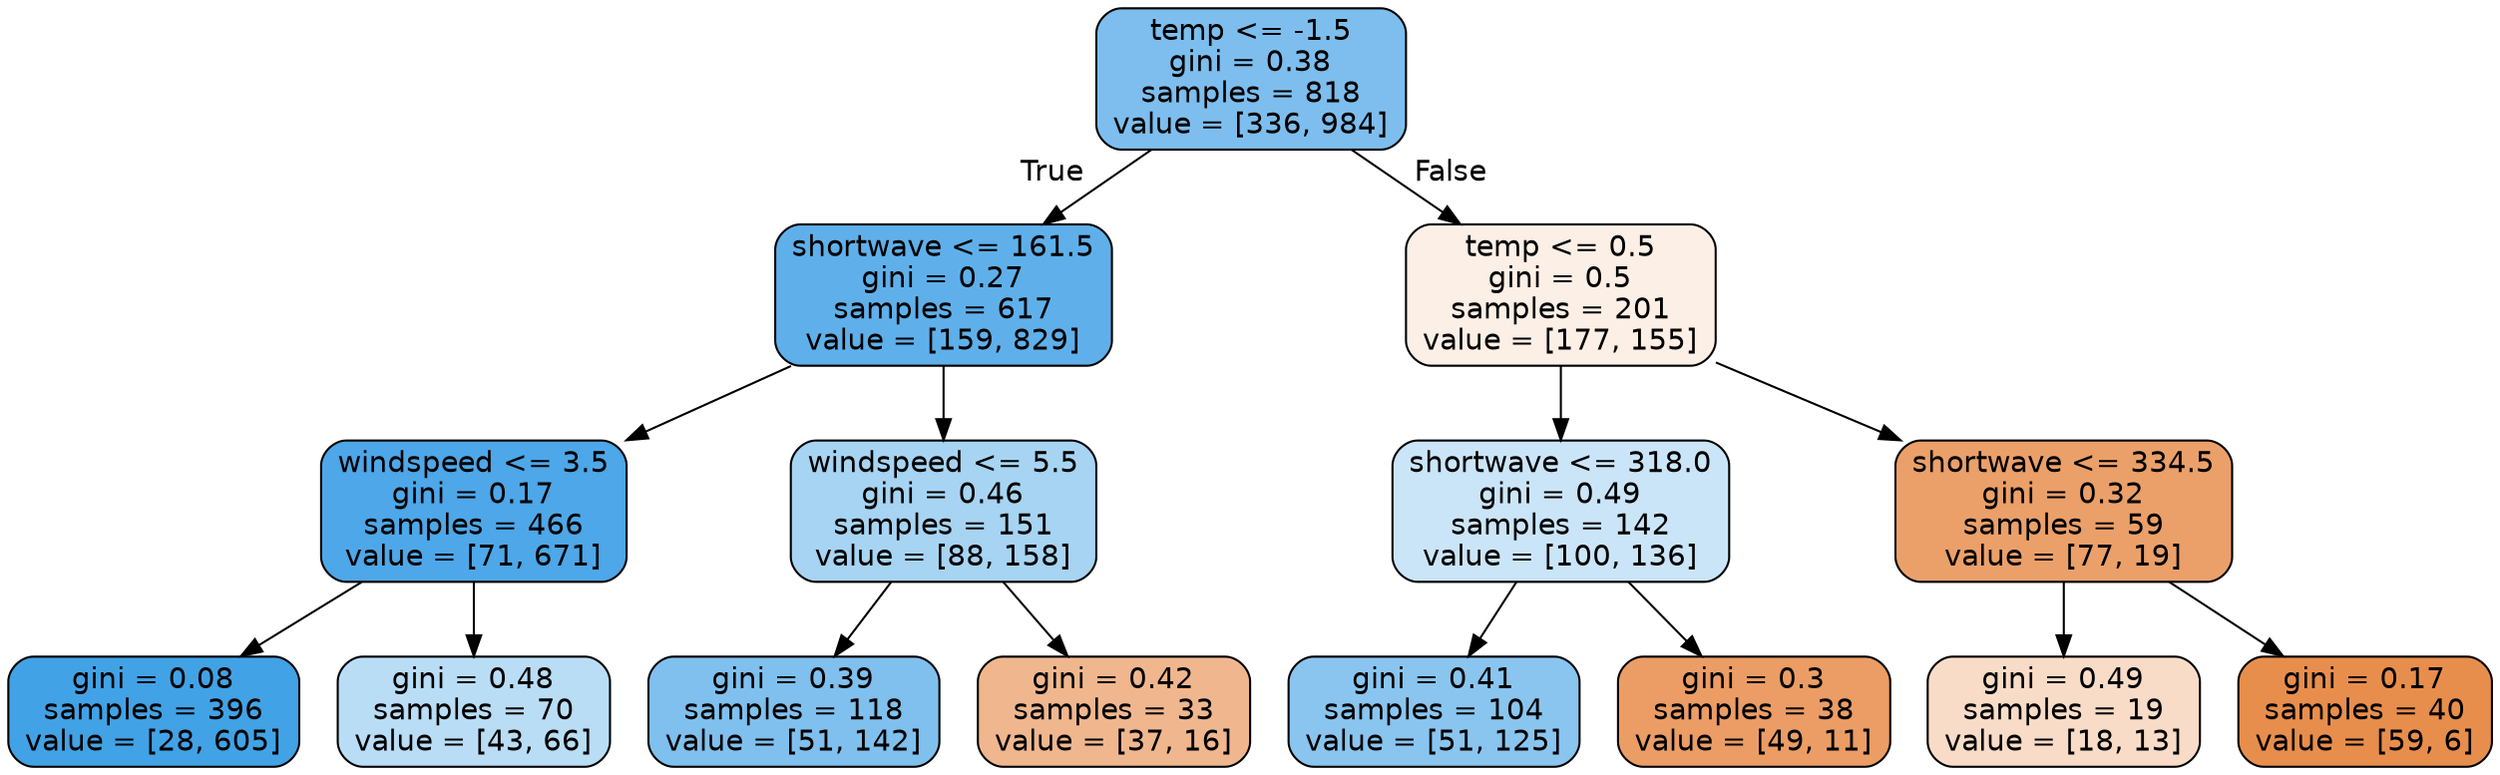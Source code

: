 digraph Tree {
node [shape=box, style="filled, rounded", color="black", fontname="helvetica"] ;
edge [fontname="helvetica"] ;
0 [label="temp <= -1.5\ngini = 0.38\nsamples = 818\nvalue = [336, 984]", fillcolor="#7dbeee"] ;
1 [label="shortwave <= 161.5\ngini = 0.27\nsamples = 617\nvalue = [159, 829]", fillcolor="#5fb0ea"] ;
0 -> 1 [labeldistance=2.5, labelangle=45, headlabel="True"] ;
2 [label="windspeed <= 3.5\ngini = 0.17\nsamples = 466\nvalue = [71, 671]", fillcolor="#4ea7e8"] ;
1 -> 2 ;
3 [label="gini = 0.08\nsamples = 396\nvalue = [28, 605]", fillcolor="#42a2e6"] ;
2 -> 3 ;
4 [label="gini = 0.48\nsamples = 70\nvalue = [43, 66]", fillcolor="#baddf6"] ;
2 -> 4 ;
5 [label="windspeed <= 5.5\ngini = 0.46\nsamples = 151\nvalue = [88, 158]", fillcolor="#a7d4f3"] ;
1 -> 5 ;
6 [label="gini = 0.39\nsamples = 118\nvalue = [51, 142]", fillcolor="#80c0ee"] ;
5 -> 6 ;
7 [label="gini = 0.42\nsamples = 33\nvalue = [37, 16]", fillcolor="#f0b78f"] ;
5 -> 7 ;
8 [label="temp <= 0.5\ngini = 0.5\nsamples = 201\nvalue = [177, 155]", fillcolor="#fcefe6"] ;
0 -> 8 [labeldistance=2.5, labelangle=-45, headlabel="False"] ;
9 [label="shortwave <= 318.0\ngini = 0.49\nsamples = 142\nvalue = [100, 136]", fillcolor="#cbe5f8"] ;
8 -> 9 ;
10 [label="gini = 0.41\nsamples = 104\nvalue = [51, 125]", fillcolor="#8ac5f0"] ;
9 -> 10 ;
11 [label="gini = 0.3\nsamples = 38\nvalue = [49, 11]", fillcolor="#eb9d65"] ;
9 -> 11 ;
12 [label="shortwave <= 334.5\ngini = 0.32\nsamples = 59\nvalue = [77, 19]", fillcolor="#eba06a"] ;
8 -> 12 ;
13 [label="gini = 0.49\nsamples = 19\nvalue = [18, 13]", fillcolor="#f8dcc8"] ;
12 -> 13 ;
14 [label="gini = 0.17\nsamples = 40\nvalue = [59, 6]", fillcolor="#e88e4d"] ;
12 -> 14 ;
}